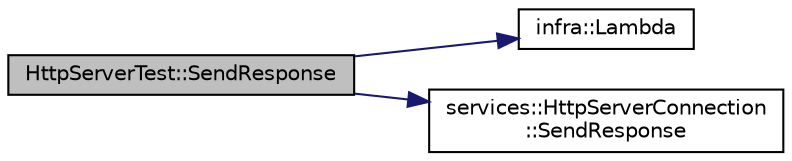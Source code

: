 digraph "HttpServerTest::SendResponse"
{
 // INTERACTIVE_SVG=YES
  edge [fontname="Helvetica",fontsize="10",labelfontname="Helvetica",labelfontsize="10"];
  node [fontname="Helvetica",fontsize="10",shape=record];
  rankdir="LR";
  Node17 [label="HttpServerTest::SendResponse",height=0.2,width=0.4,color="black", fillcolor="grey75", style="filled", fontcolor="black"];
  Node17 -> Node18 [color="midnightblue",fontsize="10",style="solid",fontname="Helvetica"];
  Node18 [label="infra::Lambda",height=0.2,width=0.4,color="black", fillcolor="white", style="filled",URL="$d0/de3/namespaceinfra.html#ad3c6bd8ed52c76540399aec31f6159d7"];
  Node17 -> Node19 [color="midnightblue",fontsize="10",style="solid",fontname="Helvetica"];
  Node19 [label="services::HttpServerConnection\l::SendResponse",height=0.2,width=0.4,color="black", fillcolor="white", style="filled",URL="$dc/dbe/classservices_1_1_http_server_connection.html#af76d236c07c7b65e971a547110aa9190"];
}
